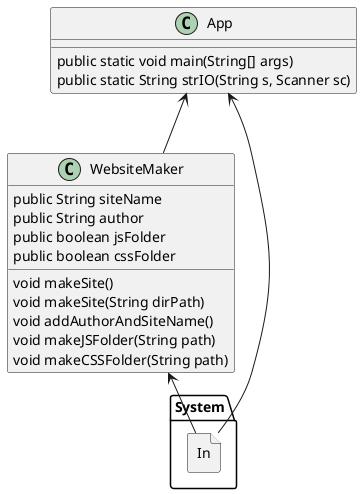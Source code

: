 @startuml
class App{
    public static void main(String[] args)
    public static String strIO(String s, Scanner sc)
}
class WebsiteMaker{
   public String siteName
    public String author
    public boolean jsFolder
    public boolean cssFolder

    void makeSite()
    void makeSite(String dirPath)
    void addAuthorAndSiteName()
    void makeJSFolder(String path)
    void makeCSSFolder(String path)
}
file System.In{
}
App<--WebsiteMaker
App<--System.In
WebsiteMaker<--System.In
@enduml